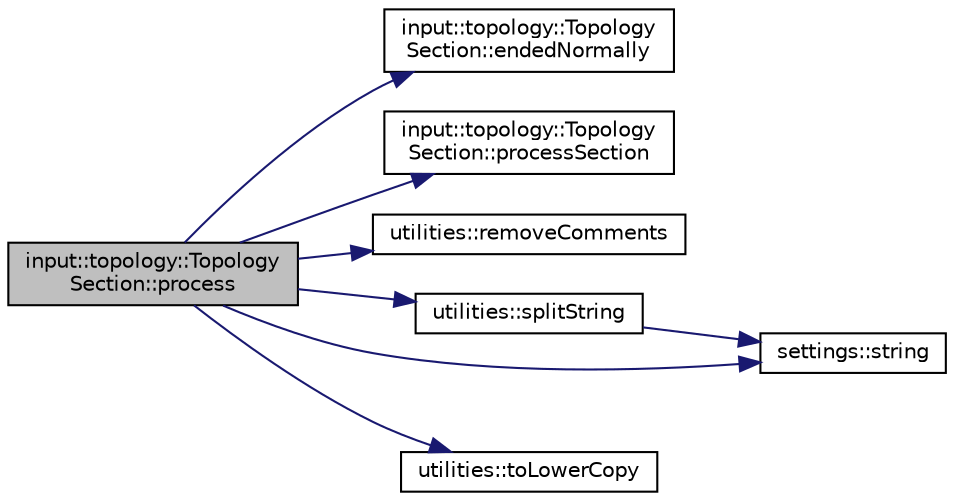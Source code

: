 digraph "input::topology::TopologySection::process"
{
 // LATEX_PDF_SIZE
  edge [fontname="Helvetica",fontsize="10",labelfontname="Helvetica",labelfontsize="10"];
  node [fontname="Helvetica",fontsize="10",shape=record];
  rankdir="LR";
  Node1 [label="input::topology::Topology\lSection::process",height=0.2,width=0.4,color="black", fillcolor="grey75", style="filled", fontcolor="black",tooltip="general process function for topology sections"];
  Node1 -> Node2 [color="midnightblue",fontsize="10",style="solid",fontname="Helvetica"];
  Node2 [label="input::topology::Topology\lSection::endedNormally",height=0.2,width=0.4,color="black", fillcolor="white", style="filled",URL="$classinput_1_1topology_1_1TopologySection.html#a9dbbbcaa2324cf74102f94c99f9a638e",tooltip=" "];
  Node1 -> Node3 [color="midnightblue",fontsize="10",style="solid",fontname="Helvetica"];
  Node3 [label="input::topology::Topology\lSection::processSection",height=0.2,width=0.4,color="black", fillcolor="white", style="filled",URL="$classinput_1_1topology_1_1TopologySection.html#aea8ec2a6d7b52c7125d5573ff6cf5a38",tooltip=" "];
  Node1 -> Node4 [color="midnightblue",fontsize="10",style="solid",fontname="Helvetica"];
  Node4 [label="utilities::removeComments",height=0.2,width=0.4,color="black", fillcolor="white", style="filled",URL="$namespaceutilities.html#abbd684a64c3b01b9a51b4fb24c072d8c",tooltip="Removes comments from a line."];
  Node1 -> Node5 [color="midnightblue",fontsize="10",style="solid",fontname="Helvetica"];
  Node5 [label="utilities::splitString",height=0.2,width=0.4,color="black", fillcolor="white", style="filled",URL="$namespaceutilities.html#ab4b979e912d61a56489383f2757613b0",tooltip="Splits a string into a vector of strings at every whitespace."];
  Node5 -> Node6 [color="midnightblue",fontsize="10",style="solid",fontname="Helvetica"];
  Node6 [label="settings::string",height=0.2,width=0.4,color="black", fillcolor="white", style="filled",URL="$namespacesettings.html#a25810432631a237804b3241be4305787",tooltip="return string of manostatType"];
  Node1 -> Node6 [color="midnightblue",fontsize="10",style="solid",fontname="Helvetica"];
  Node1 -> Node7 [color="midnightblue",fontsize="10",style="solid",fontname="Helvetica"];
  Node7 [label="utilities::toLowerCopy",height=0.2,width=0.4,color="black", fillcolor="white", style="filled",URL="$namespaceutilities.html#a00b80743096ddd313ba418b9a7730698",tooltip="returns a copy of a string all lower case"];
}
